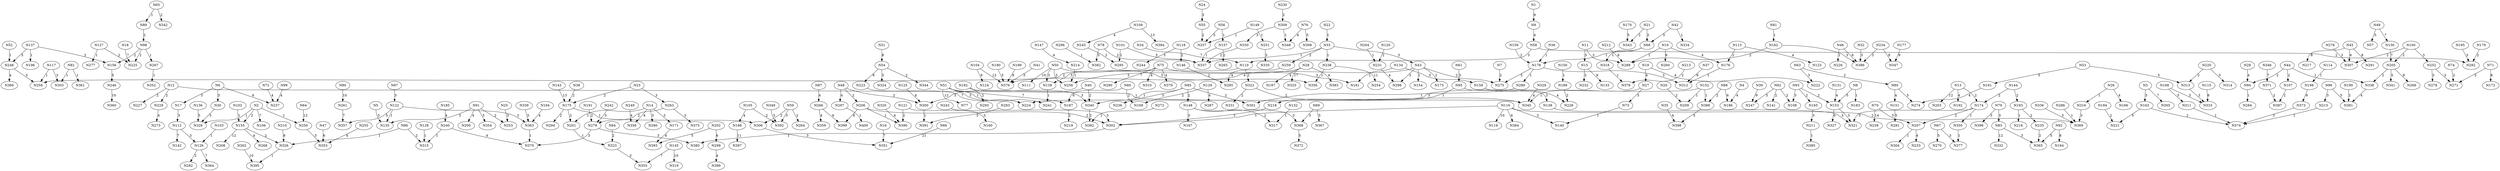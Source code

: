 digraph Grafo {
    1[label="N1"];
    2[label="N2"];
    3[label="N3"];
    4[label="N4"];
    5[label="N5"];
    6[label="N6"];
    7[label="N7"];
    8[label="N8"];
    9[label="N9"];
    10[label="N10"];
    11[label="N11"];
    12[label="N12"];
    13[label="N13"];
    14[label="N14"];
    15[label="N15"];
    16[label="N16"];
    17[label="N17"];
    18[label="N18"];
    19[label="N19"];
    20[label="N20"];
    21[label="N21"];
    22[label="N22"];
    23[label="N23"];
    24[label="N24"];
    25[label="N25"];
    26[label="N26"];
    27[label="N27"];
    28[label="N28"];
    29[label="N29"];
    30[label="N30"];
    31[label="N31"];
    32[label="N32"];
    33[label="N33"];
    34[label="N34"];
    35[label="N35"];
    36[label="N36"];
    37[label="N37"];
    38[label="N38"];
    39[label="N39"];
    40[label="N40"];
    41[label="N41"];
    42[label="N42"];
    43[label="N43"];
    44[label="N44"];
    45[label="N45"];
    46[label="N46"];
    47[label="N47"];
    48[label="N48"];
    49[label="N49"];
    50[label="N50"];
    51[label="N51"];
    52[label="N52"];
    53[label="N53"];
    54[label="N54"];
    55[label="N55"];
    56[label="N56"];
    57[label="N57"];
    58[label="N58"];
    59[label="N59"];
    60[label="N60"];
    61[label="N61"];
    62[label="N62"];
    63[label="N63"];
    64[label="N64"];
    65[label="N65"];
    66[label="N66"];
    67[label="N67"];
    68[label="N68"];
    69[label="N69"];
    70[label="N70"];
    71[label="N71"];
    72[label="N72"];
    73[label="N73"];
    74[label="N74"];
    75[label="N75"];
    76[label="N76"];
    77[label="N77"];
    78[label="N78"];
    79[label="N79"];
    80[label="N80"];
    81[label="N81"];
    82[label="N82"];
    83[label="N83"];
    84[label="N84"];
    85[label="N85"];
    86[label="N86"];
    87[label="N87"];
    88[label="N88"];
    89[label="N89"];
    90[label="N90"];
    91[label="N91"];
    92[label="N92"];
    93[label="N93"];
    94[label="N94"];
    95[label="N95"];
    96[label="N96"];
    97[label="N97"];
    98[label="N98"];
    99[label="N99"];
    100[label="N100"];
    101[label="N101"];
    102[label="N102"];
    103[label="N103"];
    104[label="N104"];
    105[label="N105"];
    106[label="N106"];
    107[label="N107"];
    108[label="N108"];
    109[label="N109"];
    110[label="N110"];
    111[label="N111"];
    112[label="N112"];
    113[label="N113"];
    114[label="N114"];
    115[label="N115"];
    116[label="N116"];
    117[label="N117"];
    118[label="N118"];
    119[label="N119"];
    120[label="N120"];
    121[label="N121"];
    122[label="N122"];
    123[label="N123"];
    124[label="N124"];
    125[label="N125"];
    126[label="N126"];
    127[label="N127"];
    128[label="N128"];
    129[label="N129"];
    130[label="N130"];
    131[label="N131"];
    132[label="N132"];
    133[label="N133"];
    134[label="N134"];
    135[label="N135"];
    136[label="N136"];
    137[label="N137"];
    138[label="N138"];
    139[label="N139"];
    140[label="N140"];
    141[label="N141"];
    142[label="N142"];
    143[label="N143"];
    144[label="N144"];
    145[label="N145"];
    146[label="N146"];
    147[label="N147"];
    148[label="N148"];
    149[label="N149"];
    150[label="N150"];
    151[label="N151"];
    152[label="N152"];
    153[label="N153"];
    154[label="N154"];
    155[label="N155"];
    156[label="N156"];
    157[label="N157"];
    158[label="N158"];
    159[label="N159"];
    160[label="N160"];
    161[label="N161"];
    162[label="N162"];
    163[label="N163"];
    164[label="N164"];
    165[label="N165"];
    166[label="N166"];
    167[label="N167"];
    168[label="N168"];
    169[label="N169"];
    170[label="N170"];
    171[label="N171"];
    172[label="N172"];
    173[label="N173"];
    174[label="N174"];
    175[label="N175"];
    176[label="N176"];
    177[label="N177"];
    178[label="N178"];
    179[label="N179"];
    180[label="N180"];
    181[label="N181"];
    182[label="N182"];
    183[label="N183"];
    184[label="N184"];
    185[label="N185"];
    186[label="N186"];
    187[label="N187"];
    188[label="N188"];
    189[label="N189"];
    190[label="N190"];
    191[label="N191"];
    192[label="N192"];
    193[label="N193"];
    194[label="N194"];
    195[label="N195"];
    196[label="N196"];
    197[label="N197"];
    198[label="N198"];
    199[label="N199"];
    200[label="N200"];
    201[label="N201"];
    202[label="N202"];
    203[label="N203"];
    204[label="N204"];
    205[label="N205"];
    206[label="N206"];
    207[label="N207"];
    208[label="N208"];
    209[label="N209"];
    210[label="N210"];
    211[label="N211"];
    212[label="N212"];
    213[label="N213"];
    214[label="N214"];
    215[label="N215"];
    216[label="N216"];
    217[label="N217"];
    218[label="N218"];
    219[label="N219"];
    220[label="N220"];
    221[label="N221"];
    222[label="N222"];
    223[label="N223"];
    224[label="N224"];
    225[label="N225"];
    226[label="N226"];
    227[label="N227"];
    228[label="N228"];
    229[label="N229"];
    230[label="N230"];
    231[label="N231"];
    232[label="N232"];
    233[label="N233"];
    234[label="N234"];
    235[label="N235"];
    236[label="N236"];
    237[label="N237"];
    238[label="N238"];
    239[label="N239"];
    240[label="N240"];
    241[label="N241"];
    242[label="N242"];
    243[label="N243"];
    244[label="N244"];
    245[label="N245"];
    246[label="N246"];
    247[label="N247"];
    248[label="N248"];
    249[label="N249"];
    250[label="N250"];
    251[label="N251"];
    252[label="N252"];
    253[label="N253"];
    254[label="N254"];
    255[label="N255"];
    256[label="N256"];
    257[label="N257"];
    258[label="N258"];
    259[label="N259"];
    260[label="N260"];
    261[label="N261"];
    262[label="N262"];
    263[label="N263"];
    264[label="N264"];
    265[label="N265"];
    266[label="N266"];
    267[label="N267"];
    268[label="N268"];
    269[label="N269"];
    270[label="N270"];
    271[label="N271"];
    272[label="N272"];
    273[label="N273"];
    274[label="N274"];
    275[label="N275"];
    276[label="N276"];
    277[label="N277"];
    278[label="N278"];
    279[label="N279"];
    280[label="N280"];
    281[label="N281"];
    282[label="N282"];
    283[label="N283"];
    284[label="N284"];
    285[label="N285"];
    286[label="N286"];
    287[label="N287"];
    288[label="N288"];
    289[label="N289"];
    290[label="N290"];
    291[label="N291"];
    292[label="N292"];
    293[label="N293"];
    294[label="N294"];
    295[label="N295"];
    296[label="N296"];
    297[label="N297"];
    298[label="N298"];
    299[label="N299"];
    300[label="N300"];
    301[label="N301"];
    302[label="N302"];
    303[label="N303"];
    304[label="N304"];
    305[label="N305"];
    306[label="N306"];
    307[label="N307"];
    308[label="N308"];
    309[label="N309"];
    310[label="N310"];
    311[label="N311"];
    312[label="N312"];
    313[label="N313"];
    314[label="N314"];
    315[label="N315"];
    316[label="N316"];
    317[label="N317"];
    318[label="N318"];
    319[label="N319"];
    320[label="N320"];
    321[label="N321"];
    322[label="N322"];
    323[label="N323"];
    324[label="N324"];
    325[label="N325"];
    326[label="N326"];
    327[label="N327"];
    328[label="N328"];
    329[label="N329"];
    330[label="N330"];
    331[label="N331"];
    332[label="N332"];
    333[label="N333"];
    334[label="N334"];
    335[label="N335"];
    336[label="N336"];
    337[label="N337"];
    338[label="N338"];
    339[label="N339"];
    340[label="N340"];
    341[label="N341"];
    342[label="N342"];
    343[label="N343"];
    344[label="N344"];
    345[label="N345"];
    346[label="N346"];
    347[label="N347"];
    348[label="N348"];
    349[label="N349"];
    350[label="N350"];
    351[label="N351"];
    352[label="N352"];
    353[label="N353"];
    354[label="N354"];
    355[label="N355"];
    356[label="N356"];
    357[label="N357"];
    358[label="N358"];
    359[label="N359"];
    360[label="N360"];
    361[label="N361"];
    362[label="N362"];
    363[label="N363"];
    364[label="N364"];
    365[label="N365"];
    366[label="N366"];
    367[label="N367"];
    368[label="N368"];
    369[label="N369"];
    370[label="N370"];
    371[label="N371"];
    372[label="N372"];
    373[label="N373"];
    374[label="N374"];
    375[label="N375"];
    376[label="N376"];
    377[label="N377"];
    378[label="N378"];
    379[label="N379"];
    380[label="N380"];
    381[label="N381"];
    382[label="N382"];
    383[label="N383"];
    384[label="N384"];
    385[label="N385"];
    386[label="N386"];
    387[label="N387"];
    388[label="N388"];
    389[label="N389"];
    390[label="N390"];
    391[label="N391"];
    392[label="N392"];
    393[label="N393"];
    394[label="N394"];
    395[label="N395"];
    396[label="N396"];
    397[label="N397"];
    398[label="N398"];
    399[label="N399"];
    400[label="N400"];
    1 -> 9[label="9"];
    9 -> 58[label="4"];
    58 -> 292[label="2"];
    179 -> 292[label="2"];
    58 -> 110[label="3"];
    110 -> 258[label="2"];
    117 -> 258[label="1"];
    110 -> 322[label="2"];
    322 -> 331[label="2"];
    322 -> 345[label="2"];
    12 -> 345[label="1"];
    27 -> 345[label="1"];
    12 -> 227[label="2"];
    12 -> 229[label="2"];
    27 -> 73[label="3"];
    73 -> 140[label="1"];
    116 -> 140[label="3"];
    116 -> 302[label="1"];
    302 -> 380[label="1"];
    116 -> 369[label="2"];
    286 -> 369[label="1"];
    206 -> 302[label="2"];
    206 -> 390[label="1"];
    48 -> 206[label="2"];
    48 -> 300[label="2"];
    300 -> 391[label="1"];
    121 -> 390[label="2"];
    40 -> 300[label="3"];
    40 -> 340[label="2"];
    85 -> 340[label="1"];
    85 -> 148[label="2"];
    85 -> 301[label="2"];
    289 -> 301[label="1"];
    178 -> 289[label="1"];
    36 -> 178[label="1"];
    68 -> 178[label="1"];
    68 -> 318[label="1"];
    318 -> 378[label="1"];
    148 -> 317[label="2"];
    132 -> 317[label="1"];
    159 -> 178[label="2"];
    213 -> 378[label="2"];
    340 -> 362[label="2"];
    272 -> 362[label="1"];
    21 -> 68[label="3"];
    21 -> 343[label="2"];
    42 -> 68[label="3"];
    42 -> 334[label="1"];
    85 -> 236[label="3"];
    117 -> 303[label="3"];
    82 -> 303[label="1"];
    82 -> 361[label="1"];
    121 -> 160[label="3"];
    148 -> 167[label="3"];
    148 -> 368[label="3"];
    69 -> 368[label="3"];
    178 -> 275[label="3"];
    7 -> 275[label="2"];
    43 -> 275[label="2"];
    43 -> 154[label="1"];
    43 -> 173[label="2"];
    33 -> 43[label="3"];
    22 -> 33[label="1"];
    33 -> 238[label="1"];
    33 -> 337[label="1"];
    157 -> 337[label="1"];
    56 -> 157[label="1"];
    238 -> 356[label="1"];
    33 -> 259[label="2"];
    78 -> 337[label="2"];
    157 -> 265[label="2"];
    330 -> 337[label="2"];
    43 -> 298[label="3"];
    50 -> 356[label="3"];
    50 -> 139[label="3"];
    139 -> 241[label="1"];
    51 -> 241[label="1"];
    50 -> 256[label="3"];
    214 -> 256[label="1"];
    28 -> 256[label="3"];
    51 -> 224[label="3"];
    56 -> 257[label="3"];
    149 -> 257[label="1"];
    149 -> 251[label="1"];
    55 -> 257[label="2"];
    24 -> 55[label="3"];
    75 -> 139[label="3"];
    75 -> 181[label="3"];
    134 -> 181[label="1"];
    152 -> 224[label="3"];
    152 -> 209[label="1"];
    152 -> 388[label="1"];
    20 -> 209[label="2"];
    88 -> 388[label="2"];
    178 -> 312[label="3"];
    176 -> 312[label="1"];
    113 -> 176[label="2"];
    182 -> 340[label="3"];
    182 -> 293[label="2"];
    195 -> 292[label="3"];
    218 -> 302[label="3"];
    95 -> 218[label="1"];
    61 -> 95[label="3"];
    95 -> 138[label="3"];
    138 -> 321[label="3"];
    153 -> 321[label="3"];
    93 -> 153[label="2"];
    93 -> 165[label="2"];
    93 -> 108[label="3"];
    62 -> 108[label="2"];
    62 -> 141[label="2"];
    62 -> 247[label="3"];
    165 -> 211[label="3"];
    211 -> 385[label="1"];
    174 -> 321[label="3"];
    174 -> 350[label="1"];
    350 -> 377[label="1"];
    13 -> 174[label="2"];
    144 -> 174[label="2"];
    144 -> 193[label="2"];
    193 -> 216[label="1"];
    174 -> 207[label="2"];
    207 -> 304[label="1"];
    193 -> 235[label="2"];
    235 -> 365[label="2"];
    67 -> 377[label="3"];
    83 -> 365[label="3"];
    79 -> 83[label="3"];
    79 -> 396[label="3"];
    243 -> 302[label="3"];
    248 -> 258[label="3"];
    52 -> 248[label="1"];
    137 -> 248[label="3"];
    137 -> 196[label="1"];
    137 -> 156[label="3"];
    98 -> 156[label="2"];
    98 -> 267[label="1"];
    267 -> 352[label="1"];
    89 -> 98[label="2"];
    65 -> 89[label="1"];
    65 -> 342[label="2"];
    98 -> 225[label="2"];
    127 -> 225[label="2"];
    127 -> 277[label="1"];
    251 -> 335[label="3"];
    279 -> 380[label="3"];
    191 -> 279[label="2"];
    263 -> 279[label="2"];
    23 -> 263[label="3"];
    23 -> 175[label="2"];
    175 -> 306[label="1"];
    38 -> 175[label="2"];
    59 -> 306[label="2"];
    59 -> 264[label="2"];
    175 -> 201[label="2"];
    14 -> 201[label="1"];
    201 -> 323[label="1"];
    84 -> 323[label="2"];
    175 -> 294[label="2"];
    14 -> 171[label="3"];
    14 -> 280[label="3"];
    59 -> 392[label="3"];
    105 -> 392[label="2"];
    242 -> 279[label="3"];
    263 -> 375[label="3"];
    279 -> 370[label="3"];
    363 -> 370[label="1"];
    122 -> 363[label="3"];
    122 -> 135[label="1"];
    91 -> 135[label="3"];
    91 -> 253[label="2"];
    25 -> 253[label="3"];
    97 -> 122[label="3"];
    283 -> 391[label="3"];
    306 -> 351[label="3"];
    309 -> 330[label="3"];
    309 -> 348[label="1"];
    230 -> 309[label="2"];
    316 -> 369[label="3"];
    26 -> 316[label="1"];
    323 -> 355[label="3"];
    388 -> 398[label="3"];
    10 -> 176[label="4"];
    10 -> 288[label="1"];
    162 -> 288[label="2"];
    81 -> 162[label="1"];
    11 -> 288[label="3"];
    11 -> 15[label="3"];
    15 -> 232[label="3"];
    162 -> 386[label="3"];
    32 -> 386[label="3"];
    234 -> 386[label="3"];
    13 -> 192[label="4"];
    14 -> 358[label="4"];
    19 -> 27[label="4"];
    19 -> 222[label="4"];
    63 -> 222[label="3"];
    63 -> 80[label="2"];
    26 -> 166[label="4"];
    28 -> 197[label="4"];
    28 -> 383[label="4"];
    35 -> 398[label="4"];
    43 -> 376[label="4"];
    41 -> 376[label="3"];
    48 -> 297[label="4"];
    297 -> 400[label="1"];
    75 -> 310[label="4"];
    75 -> 379[label="4"];
    76 -> 348[label="4"];
    80 -> 151[label="4"];
    91 -> 200[label="4"];
    105 -> 188[label="4"];
    113 -> 123[label="4"];
    125 -> 300[label="4"];
    131 -> 153[label="4"];
    147 -> 214[label="4"];
    171 -> 393[label="4"];
    194 -> 363[label="4"];
    207 -> 233[label="4"];
    229 -> 273[label="4"];
    231 -> 298[label="4"];
    204 -> 231[label="1"];
    120 -> 231[label="2"];
    240 -> 370[label="4"];
    240 -> 315[label="1"];
    128 -> 315[label="1"];
    86 -> 315[label="2"];
    86 -> 326[label="1"];
    326 -> 395[label="1"];
    155 -> 326[label="2"];
    102 -> 155[label="1"];
    2 -> 155[label="2"];
    2 -> 250[label="1"];
    2 -> 328[label="1"];
    30 -> 328[label="3"];
    6 -> 30[label="3"];
    6 -> 17[label="3"];
    17 -> 112[label="3"];
    112 -> 126[label="3"];
    103 -> 126[label="1"];
    126 -> 282[label="2"];
    250 -> 353[label="3"];
    155 -> 268[label="4"];
    185 -> 240[label="4"];
    248 -> 366[label="4"];
    249 -> 358[label="4"];
    255 -> 353[label="4"];
    259 -> 285[label="4"];
    146 -> 285[label="2"];
    118 -> 146[label="2"];
    118 -> 244[label="3"];
    320 -> 390[label="4"];
    329 -> 345[label="4"];
    5 -> 135[label="5"];
    8 -> 153[label="5"];
    8 -> 183[label="1"];
    67 -> 270[label="5"];
    69 -> 367[label="5"];
    70 -> 207[label="5"];
    76 -> 308[label="5"];
    78 -> 382[label="5"];
    296 -> 382[label="1"];
    80 -> 274[label="5"];
    161 -> 274[label="4"];
    53 -> 161[label="5"];
    53 -> 313[label="5"];
    220 -> 313[label="2"];
    220 -> 314[label="3"];
    313 -> 333[label="3"];
    91 -> 354[label="5"];
    92 -> 365[label="5"];
    101 -> 337[label="5"];
    101 -> 295[label="2"];
    245 -> 295[label="2"];
    109 -> 245[label="4"];
    122 -> 357[label="5"];
    134 -> 158[label="5"];
    158 -> 228[label="4"];
    189 -> 228[label="2"];
    150 -> 189[label="1"];
    136 -> 328[label="5"];
    151 -> 281[label="5"];
    156 -> 246[label="5"];
    168 -> 333[label="5"];
    168 -> 311[label="5"];
    311 -> 374[label="1"];
    215 -> 374[label="1"];
    163 -> 374[label="2"];
    3 -> 163[label="3"];
    96 -> 215[label="3"];
    373 -> 374[label="3"];
    96 -> 381[label="5"];
    190 -> 381[label="2"];
    338 -> 381[label="4"];
    44 -> 338[label="1"];
    44 -> 94[label="2"];
    94 -> 284[label="1"];
    44 -> 107[label="2"];
    107 -> 387[label="2"];
    205 -> 338[label="2"];
    100 -> 205[label="2"];
    100 -> 307[label="2"];
    371 -> 387[label="2"];
    100 -> 252[label="3"];
    252 -> 271[label="3"];
    71 -> 271[label="2"];
    74 -> 271[label="2"];
    252 -> 278[label="3"];
    276 -> 307[label="3"];
    29 -> 94[label="4"];
    163 -> 221[label="5"];
    184 -> 221[label="2"];
    170 -> 343[label="5"];
    180 -> 376[label="5"];
    202 -> 393[label="5"];
    205 -> 341[label="5"];
    336 -> 369[label="5"];
    339 -> 363[label="5"];
    349 -> 392[label="5"];
    368 -> 372[label="5"];
    6 -> 237[label="6"];
    72 -> 237[label="4"];
    99 -> 237[label="4"];
    45 -> 307[label="6"];
    46 -> 386[label="6"];
    46 -> 226[label="1"];
    47 -> 353[label="6"];
    88 -> 186[label="6"];
    4 -> 186[label="4"];
    116 -> 384[label="6"];
    153 -> 327[label="6"];
    198 -> 373[label="6"];
    114 -> 198[label="1"];
    202 -> 299[label="6"];
    299 -> 389[label="4"];
    206 -> 399[label="6"];
    212 -> 288[label="6"];
    266 -> 399[label="6"];
    87 -> 266[label="4"];
    266 -> 359[label="4"];
    2 -> 106[label="7"];
    3 -> 305[label="7"];
    16 -> 351[label="7"];
    18 -> 225[label="7"];
    34 -> 110[label="7"];
    51 -> 187[label="7"];
    187 -> 219[label="2"];
    60 -> 187[label="6"];
    60 -> 169[label="2"];
    129 -> 169[label="2"];
    129 -> 287[label="4"];
    75 -> 290[label="7"];
    112 -> 142[label="7"];
    126 -> 364[label="7"];
    130 -> 205[label="7"];
    49 -> 130[label="7"];
    49 -> 57[label="5"];
    145 -> 355[label="7"];
    223 -> 224[label="7"];
    54 -> 223[label="6"];
    54 -> 344[label="2"];
    54 -> 324[label="3"];
    261 -> 357[label="7"];
    346 -> 371[label="7"];
    31 -> 54[label="8"];
    45 -> 217[label="8"];
    45 -> 291[label="8"];
    71 -> 172[label="8"];
    92 -> 164[label="8"];
    115 -> 333[label="8"];
    205 -> 269[label="8"];
    210 -> 326[label="8"];
    234 -> 347[label="8"];
    10 -> 260[label="9"];
    15 -> 133[label="9"];
    37 -> 312[label="9"];
    39 -> 247[label="9"];
    177 -> 347[label="9"];
    199 -> 376[label="9"];
    50 -> 111[label="10"];
    90 -> 261[label="10"];
    116 -> 119[label="10"];
    145 -> 319[label="10"];
    246 -> 360[label="10"];
    262 -> 395[label="10"];
    188 -> 397[label="11"];
    238 -> 254[label="11"];
    13 -> 203[label="12"];
    51 -> 77[label="12"];
    64 -> 250[label="12"];
    83 -> 332[label="12"];
    104 -> 376[label="12"];
    104 -> 124[label="9"];
    155 -> 208[label="12"];
    109 -> 394[label="13"];
    143 -> 175[label="13"];
    70 -> 239[label="14"];
    28 -> 325[label="17"];
    66 -> 351[label="21"];
}
